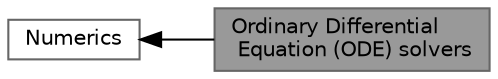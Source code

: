 digraph "Ordinary Differential Equation (ODE) solvers"
{
 // LATEX_PDF_SIZE
  bgcolor="transparent";
  edge [fontname=Helvetica,fontsize=10,labelfontname=Helvetica,labelfontsize=10];
  node [fontname=Helvetica,fontsize=10,shape=box,height=0.2,width=0.4];
  rankdir=LR;
  Node2 [id="Node000002",label="Numerics",height=0.2,width=0.4,color="grey40", fillcolor="white", style="filled",URL="$group__grpNumerics.html",tooltip=" "];
  Node1 [id="Node000001",label="Ordinary Differential\l Equation (ODE) solvers",height=0.2,width=0.4,color="gray40", fillcolor="grey60", style="filled", fontcolor="black",tooltip=" "];
  Node2->Node1 [shape=plaintext, dir="back", style="solid"];
}
